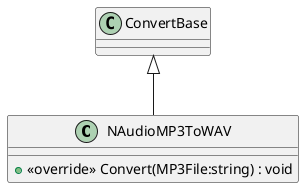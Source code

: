 @startuml
class NAudioMP3ToWAV {
    + <<override>> Convert(MP3File:string) : void
}
ConvertBase <|-- NAudioMP3ToWAV
@enduml
